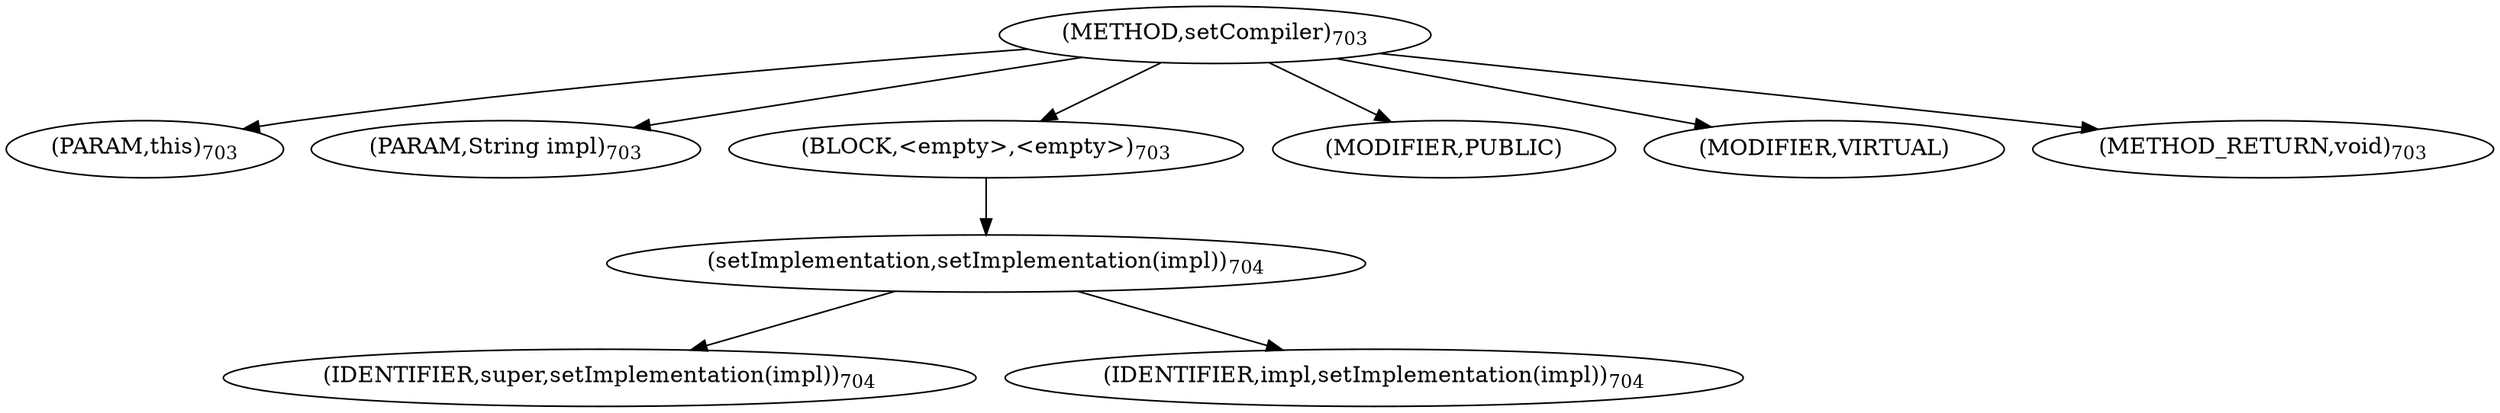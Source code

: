 digraph "setCompiler" {  
"1355" [label = <(METHOD,setCompiler)<SUB>703</SUB>> ]
"1356" [label = <(PARAM,this)<SUB>703</SUB>> ]
"1357" [label = <(PARAM,String impl)<SUB>703</SUB>> ]
"1358" [label = <(BLOCK,&lt;empty&gt;,&lt;empty&gt;)<SUB>703</SUB>> ]
"1359" [label = <(setImplementation,setImplementation(impl))<SUB>704</SUB>> ]
"1360" [label = <(IDENTIFIER,super,setImplementation(impl))<SUB>704</SUB>> ]
"1361" [label = <(IDENTIFIER,impl,setImplementation(impl))<SUB>704</SUB>> ]
"1362" [label = <(MODIFIER,PUBLIC)> ]
"1363" [label = <(MODIFIER,VIRTUAL)> ]
"1364" [label = <(METHOD_RETURN,void)<SUB>703</SUB>> ]
  "1355" -> "1356" 
  "1355" -> "1357" 
  "1355" -> "1358" 
  "1355" -> "1362" 
  "1355" -> "1363" 
  "1355" -> "1364" 
  "1358" -> "1359" 
  "1359" -> "1360" 
  "1359" -> "1361" 
}
